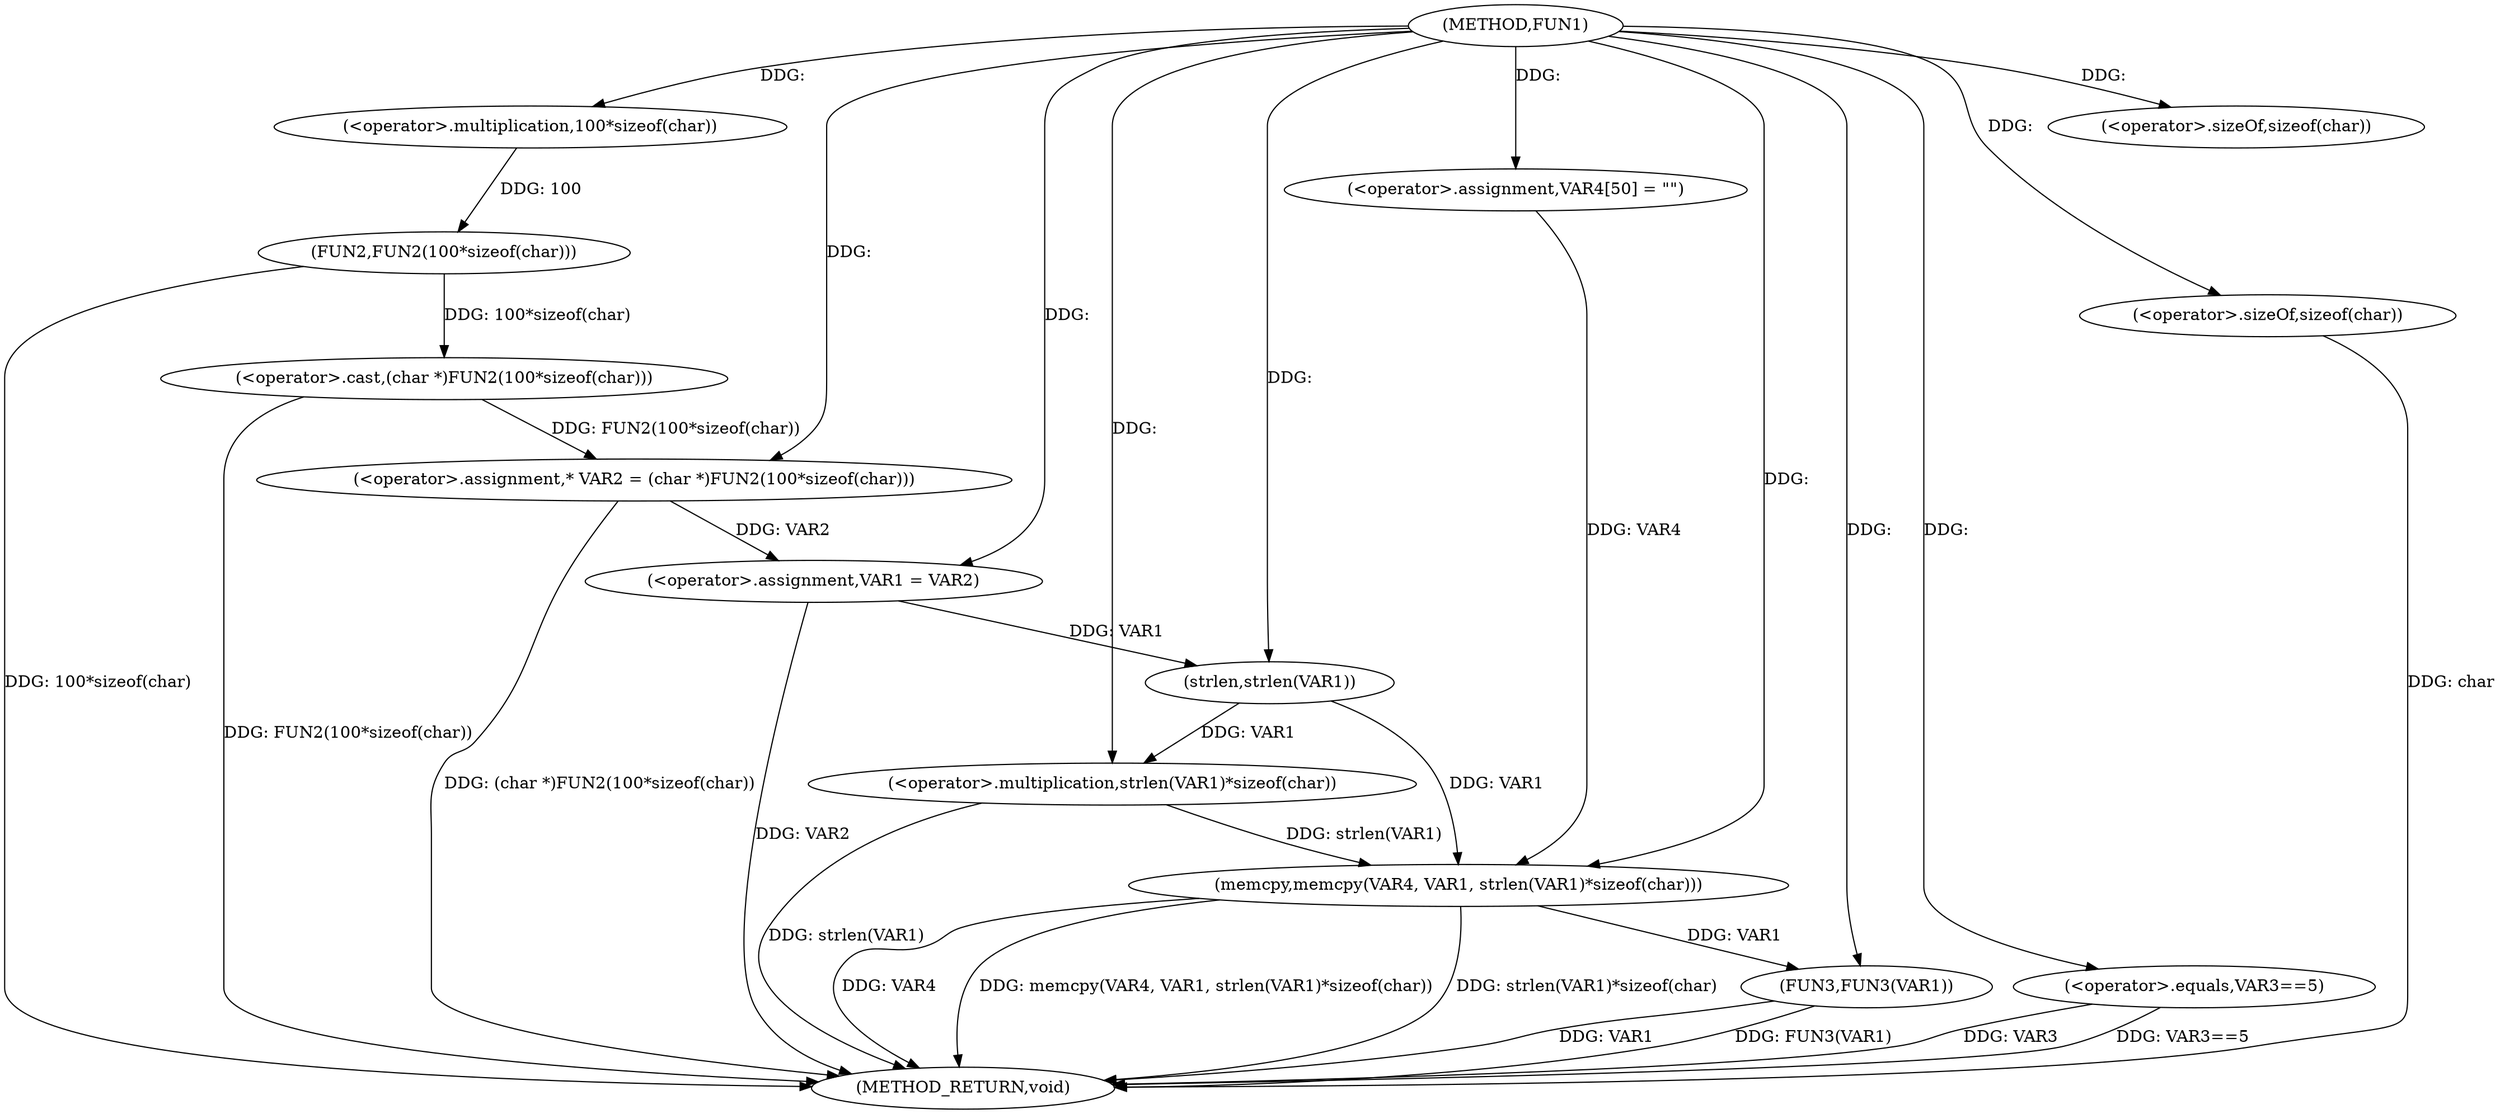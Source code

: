 digraph FUN1 {  
"1000100" [label = "(METHOD,FUN1)" ]
"1000136" [label = "(METHOD_RETURN,void)" ]
"1000104" [label = "(<operator>.assignment,* VAR2 = (char *)FUN2(100*sizeof(char)))" ]
"1000106" [label = "(<operator>.cast,(char *)FUN2(100*sizeof(char)))" ]
"1000108" [label = "(FUN2,FUN2(100*sizeof(char)))" ]
"1000109" [label = "(<operator>.multiplication,100*sizeof(char))" ]
"1000111" [label = "(<operator>.sizeOf,sizeof(char))" ]
"1000113" [label = "(<operator>.assignment,VAR1 = VAR2)" ]
"1000117" [label = "(<operator>.equals,VAR3==5)" ]
"1000123" [label = "(<operator>.assignment,VAR4[50] = \"\")" ]
"1000126" [label = "(memcpy,memcpy(VAR4, VAR1, strlen(VAR1)*sizeof(char)))" ]
"1000129" [label = "(<operator>.multiplication,strlen(VAR1)*sizeof(char))" ]
"1000130" [label = "(strlen,strlen(VAR1))" ]
"1000132" [label = "(<operator>.sizeOf,sizeof(char))" ]
"1000134" [label = "(FUN3,FUN3(VAR1))" ]
  "1000117" -> "1000136"  [ label = "DDG: VAR3==5"] 
  "1000106" -> "1000136"  [ label = "DDG: FUN2(100*sizeof(char))"] 
  "1000113" -> "1000136"  [ label = "DDG: VAR2"] 
  "1000126" -> "1000136"  [ label = "DDG: VAR4"] 
  "1000117" -> "1000136"  [ label = "DDG: VAR3"] 
  "1000132" -> "1000136"  [ label = "DDG: char"] 
  "1000129" -> "1000136"  [ label = "DDG: strlen(VAR1)"] 
  "1000126" -> "1000136"  [ label = "DDG: memcpy(VAR4, VAR1, strlen(VAR1)*sizeof(char))"] 
  "1000126" -> "1000136"  [ label = "DDG: strlen(VAR1)*sizeof(char)"] 
  "1000134" -> "1000136"  [ label = "DDG: FUN3(VAR1)"] 
  "1000134" -> "1000136"  [ label = "DDG: VAR1"] 
  "1000104" -> "1000136"  [ label = "DDG: (char *)FUN2(100*sizeof(char))"] 
  "1000108" -> "1000136"  [ label = "DDG: 100*sizeof(char)"] 
  "1000106" -> "1000104"  [ label = "DDG: FUN2(100*sizeof(char))"] 
  "1000100" -> "1000104"  [ label = "DDG: "] 
  "1000108" -> "1000106"  [ label = "DDG: 100*sizeof(char)"] 
  "1000109" -> "1000108"  [ label = "DDG: 100"] 
  "1000100" -> "1000109"  [ label = "DDG: "] 
  "1000100" -> "1000111"  [ label = "DDG: "] 
  "1000104" -> "1000113"  [ label = "DDG: VAR2"] 
  "1000100" -> "1000113"  [ label = "DDG: "] 
  "1000100" -> "1000117"  [ label = "DDG: "] 
  "1000100" -> "1000123"  [ label = "DDG: "] 
  "1000123" -> "1000126"  [ label = "DDG: VAR4"] 
  "1000100" -> "1000126"  [ label = "DDG: "] 
  "1000130" -> "1000126"  [ label = "DDG: VAR1"] 
  "1000129" -> "1000126"  [ label = "DDG: strlen(VAR1)"] 
  "1000130" -> "1000129"  [ label = "DDG: VAR1"] 
  "1000113" -> "1000130"  [ label = "DDG: VAR1"] 
  "1000100" -> "1000130"  [ label = "DDG: "] 
  "1000100" -> "1000129"  [ label = "DDG: "] 
  "1000100" -> "1000132"  [ label = "DDG: "] 
  "1000126" -> "1000134"  [ label = "DDG: VAR1"] 
  "1000100" -> "1000134"  [ label = "DDG: "] 
}
